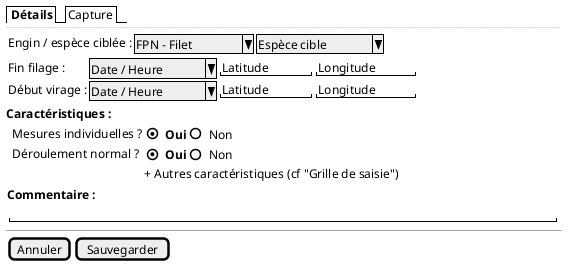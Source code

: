 @startsalt
{

  {/ <b> Détails | Capture }
  ..

    {
      { Engin / espèce ciblée : | ^ FPN - Filet ^ | ^ Espèce cible ^ }

      {
        Fin filage : | ^ Date / Heure ^ | "Latitude   " | "Longitude   "
        Début virage :   | ^ Date / Heure ^ | "Latitude   " | "Longitude   "
      }
    }

    <b>Caractéristiques :

    {
      . | Mesures individuelles ? { (X) <b>Oui | () Non }
      . | Déroulement normal ? { (X) <b>Oui | () Non }
      . | . | + Autres caractéristiques (cf "Grille de saisie")
    }

    {
        <b>Commentaire :

        { "                                                                    "}
    }

  --

  {
    [Annuler] | [Sauvegarder]
  }
}
@endsalt
